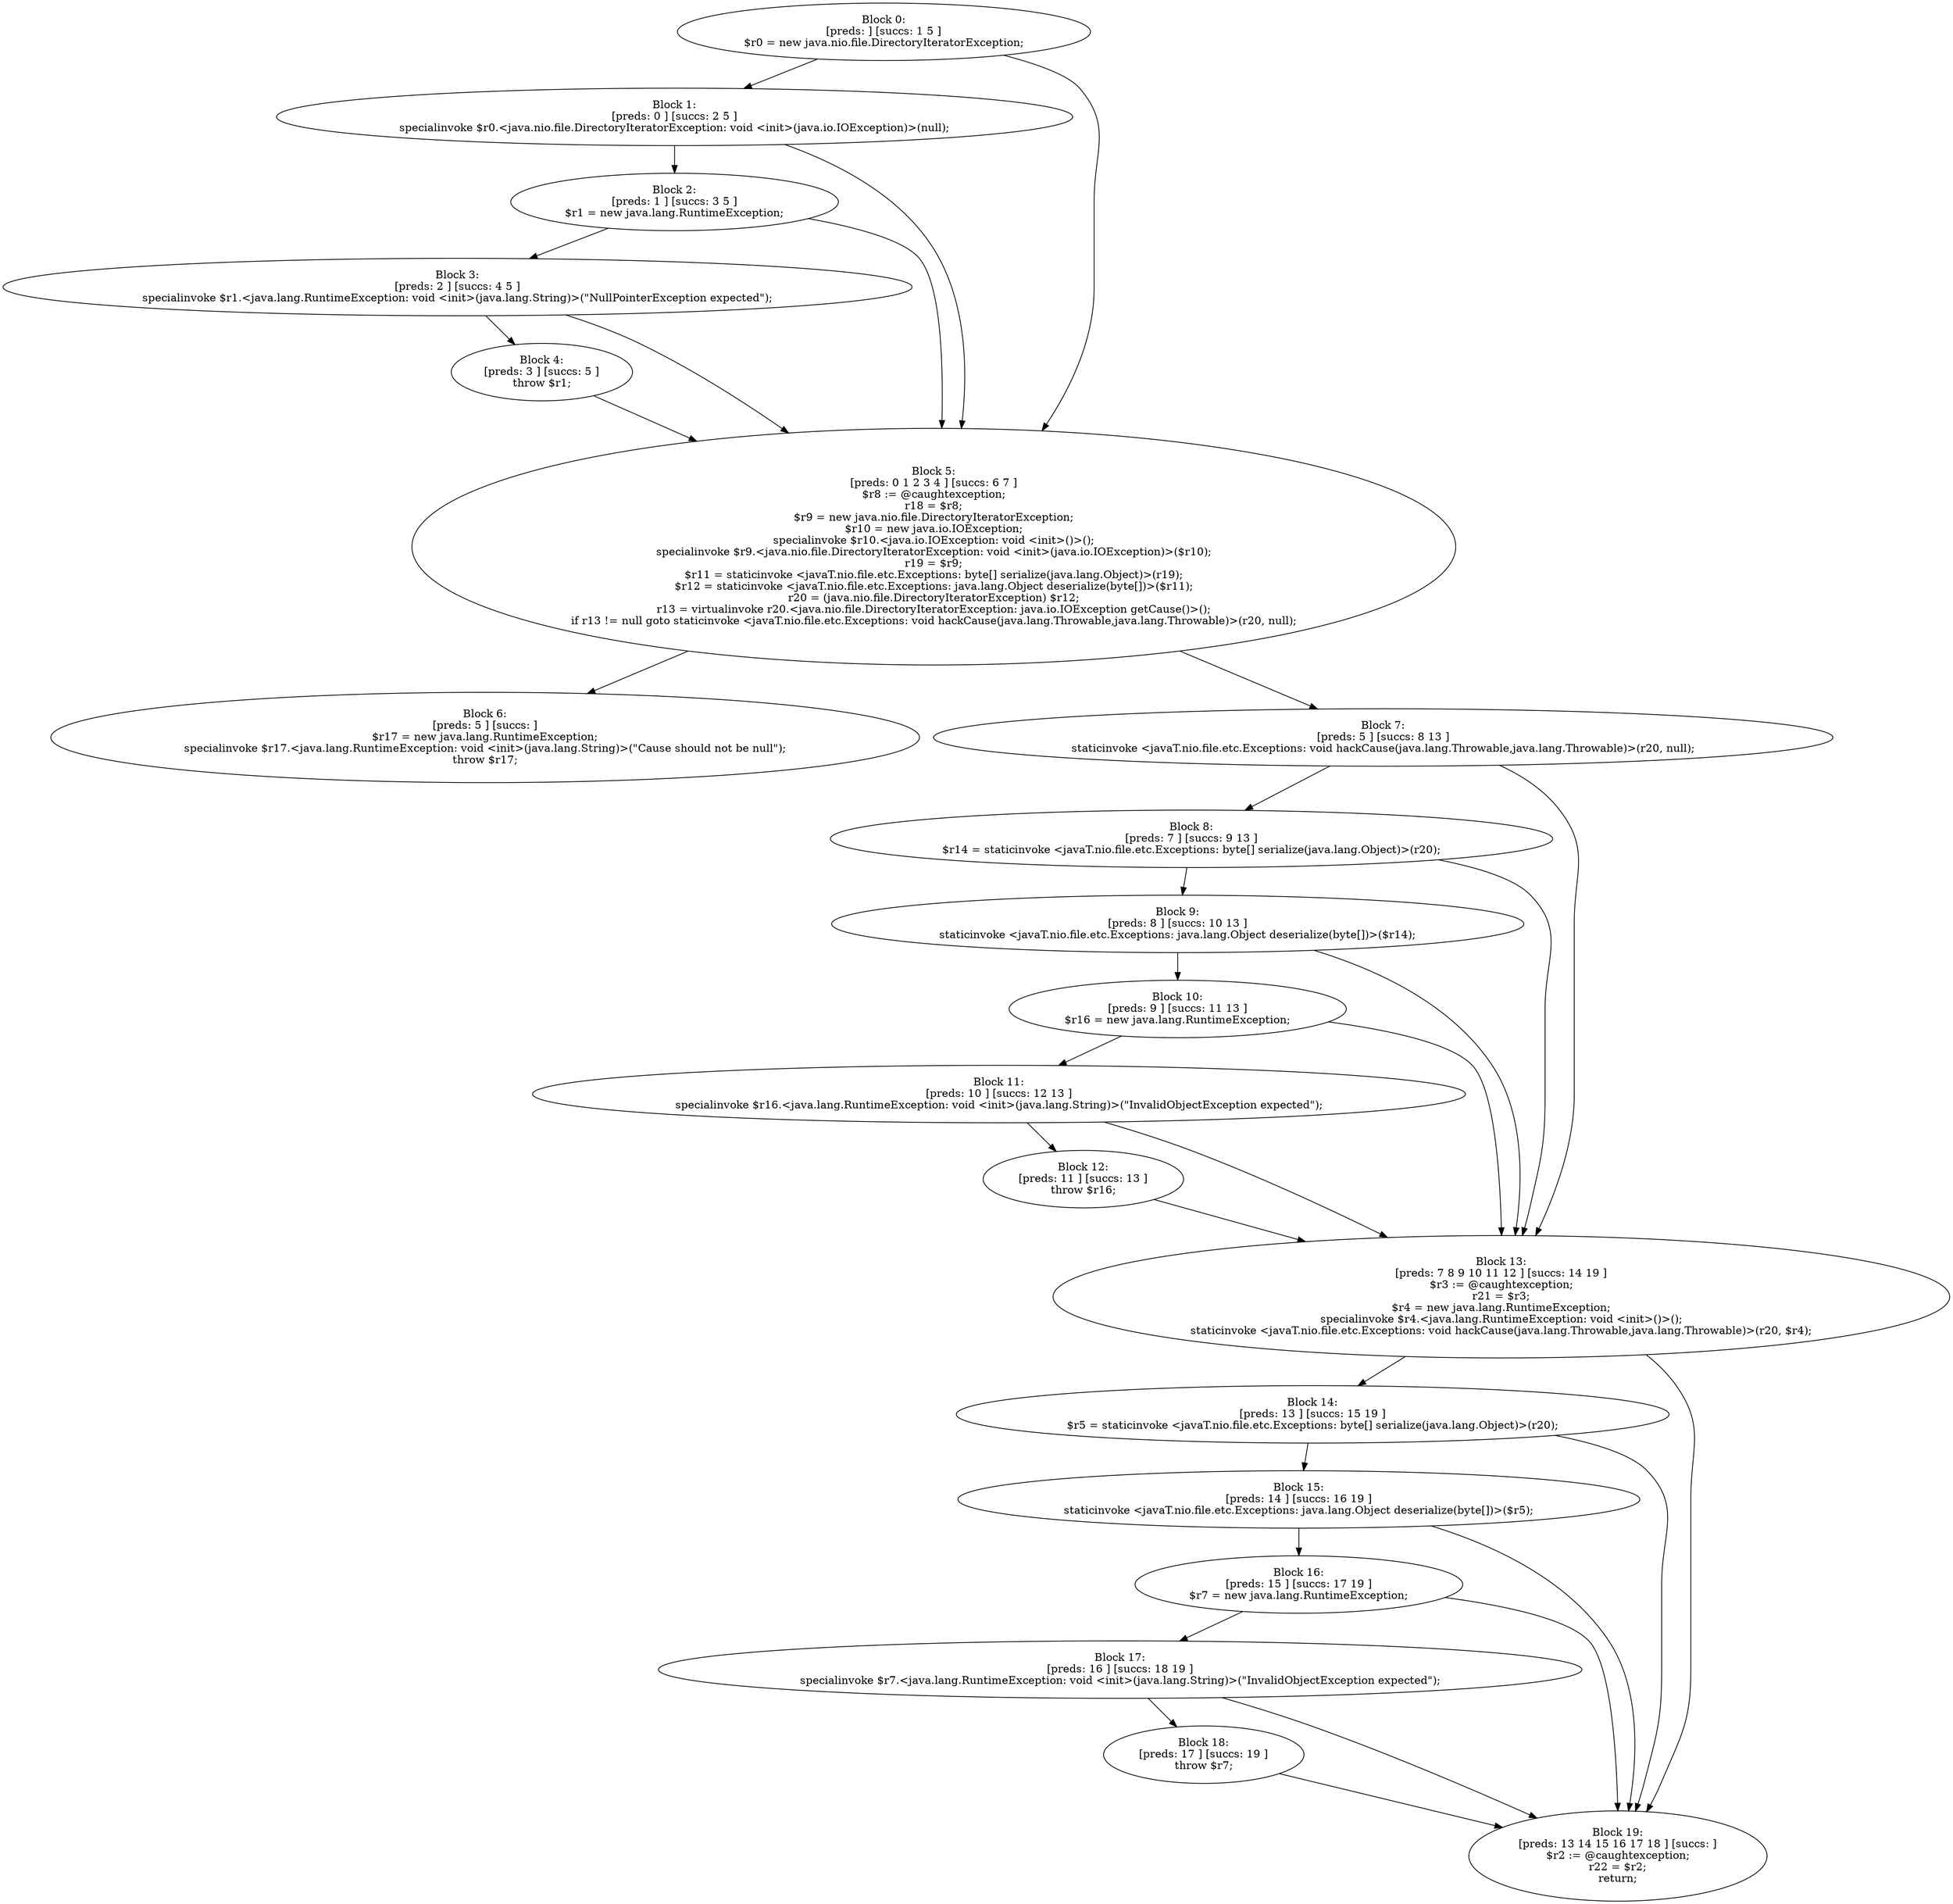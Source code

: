 digraph "unitGraph" {
    "Block 0:
[preds: ] [succs: 1 5 ]
$r0 = new java.nio.file.DirectoryIteratorException;
"
    "Block 1:
[preds: 0 ] [succs: 2 5 ]
specialinvoke $r0.<java.nio.file.DirectoryIteratorException: void <init>(java.io.IOException)>(null);
"
    "Block 2:
[preds: 1 ] [succs: 3 5 ]
$r1 = new java.lang.RuntimeException;
"
    "Block 3:
[preds: 2 ] [succs: 4 5 ]
specialinvoke $r1.<java.lang.RuntimeException: void <init>(java.lang.String)>(\"NullPointerException expected\");
"
    "Block 4:
[preds: 3 ] [succs: 5 ]
throw $r1;
"
    "Block 5:
[preds: 0 1 2 3 4 ] [succs: 6 7 ]
$r8 := @caughtexception;
r18 = $r8;
$r9 = new java.nio.file.DirectoryIteratorException;
$r10 = new java.io.IOException;
specialinvoke $r10.<java.io.IOException: void <init>()>();
specialinvoke $r9.<java.nio.file.DirectoryIteratorException: void <init>(java.io.IOException)>($r10);
r19 = $r9;
$r11 = staticinvoke <javaT.nio.file.etc.Exceptions: byte[] serialize(java.lang.Object)>(r19);
$r12 = staticinvoke <javaT.nio.file.etc.Exceptions: java.lang.Object deserialize(byte[])>($r11);
r20 = (java.nio.file.DirectoryIteratorException) $r12;
r13 = virtualinvoke r20.<java.nio.file.DirectoryIteratorException: java.io.IOException getCause()>();
if r13 != null goto staticinvoke <javaT.nio.file.etc.Exceptions: void hackCause(java.lang.Throwable,java.lang.Throwable)>(r20, null);
"
    "Block 6:
[preds: 5 ] [succs: ]
$r17 = new java.lang.RuntimeException;
specialinvoke $r17.<java.lang.RuntimeException: void <init>(java.lang.String)>(\"Cause should not be null\");
throw $r17;
"
    "Block 7:
[preds: 5 ] [succs: 8 13 ]
staticinvoke <javaT.nio.file.etc.Exceptions: void hackCause(java.lang.Throwable,java.lang.Throwable)>(r20, null);
"
    "Block 8:
[preds: 7 ] [succs: 9 13 ]
$r14 = staticinvoke <javaT.nio.file.etc.Exceptions: byte[] serialize(java.lang.Object)>(r20);
"
    "Block 9:
[preds: 8 ] [succs: 10 13 ]
staticinvoke <javaT.nio.file.etc.Exceptions: java.lang.Object deserialize(byte[])>($r14);
"
    "Block 10:
[preds: 9 ] [succs: 11 13 ]
$r16 = new java.lang.RuntimeException;
"
    "Block 11:
[preds: 10 ] [succs: 12 13 ]
specialinvoke $r16.<java.lang.RuntimeException: void <init>(java.lang.String)>(\"InvalidObjectException expected\");
"
    "Block 12:
[preds: 11 ] [succs: 13 ]
throw $r16;
"
    "Block 13:
[preds: 7 8 9 10 11 12 ] [succs: 14 19 ]
$r3 := @caughtexception;
r21 = $r3;
$r4 = new java.lang.RuntimeException;
specialinvoke $r4.<java.lang.RuntimeException: void <init>()>();
staticinvoke <javaT.nio.file.etc.Exceptions: void hackCause(java.lang.Throwable,java.lang.Throwable)>(r20, $r4);
"
    "Block 14:
[preds: 13 ] [succs: 15 19 ]
$r5 = staticinvoke <javaT.nio.file.etc.Exceptions: byte[] serialize(java.lang.Object)>(r20);
"
    "Block 15:
[preds: 14 ] [succs: 16 19 ]
staticinvoke <javaT.nio.file.etc.Exceptions: java.lang.Object deserialize(byte[])>($r5);
"
    "Block 16:
[preds: 15 ] [succs: 17 19 ]
$r7 = new java.lang.RuntimeException;
"
    "Block 17:
[preds: 16 ] [succs: 18 19 ]
specialinvoke $r7.<java.lang.RuntimeException: void <init>(java.lang.String)>(\"InvalidObjectException expected\");
"
    "Block 18:
[preds: 17 ] [succs: 19 ]
throw $r7;
"
    "Block 19:
[preds: 13 14 15 16 17 18 ] [succs: ]
$r2 := @caughtexception;
r22 = $r2;
return;
"
    "Block 0:
[preds: ] [succs: 1 5 ]
$r0 = new java.nio.file.DirectoryIteratorException;
"->"Block 1:
[preds: 0 ] [succs: 2 5 ]
specialinvoke $r0.<java.nio.file.DirectoryIteratorException: void <init>(java.io.IOException)>(null);
";
    "Block 0:
[preds: ] [succs: 1 5 ]
$r0 = new java.nio.file.DirectoryIteratorException;
"->"Block 5:
[preds: 0 1 2 3 4 ] [succs: 6 7 ]
$r8 := @caughtexception;
r18 = $r8;
$r9 = new java.nio.file.DirectoryIteratorException;
$r10 = new java.io.IOException;
specialinvoke $r10.<java.io.IOException: void <init>()>();
specialinvoke $r9.<java.nio.file.DirectoryIteratorException: void <init>(java.io.IOException)>($r10);
r19 = $r9;
$r11 = staticinvoke <javaT.nio.file.etc.Exceptions: byte[] serialize(java.lang.Object)>(r19);
$r12 = staticinvoke <javaT.nio.file.etc.Exceptions: java.lang.Object deserialize(byte[])>($r11);
r20 = (java.nio.file.DirectoryIteratorException) $r12;
r13 = virtualinvoke r20.<java.nio.file.DirectoryIteratorException: java.io.IOException getCause()>();
if r13 != null goto staticinvoke <javaT.nio.file.etc.Exceptions: void hackCause(java.lang.Throwable,java.lang.Throwable)>(r20, null);
";
    "Block 1:
[preds: 0 ] [succs: 2 5 ]
specialinvoke $r0.<java.nio.file.DirectoryIteratorException: void <init>(java.io.IOException)>(null);
"->"Block 2:
[preds: 1 ] [succs: 3 5 ]
$r1 = new java.lang.RuntimeException;
";
    "Block 1:
[preds: 0 ] [succs: 2 5 ]
specialinvoke $r0.<java.nio.file.DirectoryIteratorException: void <init>(java.io.IOException)>(null);
"->"Block 5:
[preds: 0 1 2 3 4 ] [succs: 6 7 ]
$r8 := @caughtexception;
r18 = $r8;
$r9 = new java.nio.file.DirectoryIteratorException;
$r10 = new java.io.IOException;
specialinvoke $r10.<java.io.IOException: void <init>()>();
specialinvoke $r9.<java.nio.file.DirectoryIteratorException: void <init>(java.io.IOException)>($r10);
r19 = $r9;
$r11 = staticinvoke <javaT.nio.file.etc.Exceptions: byte[] serialize(java.lang.Object)>(r19);
$r12 = staticinvoke <javaT.nio.file.etc.Exceptions: java.lang.Object deserialize(byte[])>($r11);
r20 = (java.nio.file.DirectoryIteratorException) $r12;
r13 = virtualinvoke r20.<java.nio.file.DirectoryIteratorException: java.io.IOException getCause()>();
if r13 != null goto staticinvoke <javaT.nio.file.etc.Exceptions: void hackCause(java.lang.Throwable,java.lang.Throwable)>(r20, null);
";
    "Block 2:
[preds: 1 ] [succs: 3 5 ]
$r1 = new java.lang.RuntimeException;
"->"Block 3:
[preds: 2 ] [succs: 4 5 ]
specialinvoke $r1.<java.lang.RuntimeException: void <init>(java.lang.String)>(\"NullPointerException expected\");
";
    "Block 2:
[preds: 1 ] [succs: 3 5 ]
$r1 = new java.lang.RuntimeException;
"->"Block 5:
[preds: 0 1 2 3 4 ] [succs: 6 7 ]
$r8 := @caughtexception;
r18 = $r8;
$r9 = new java.nio.file.DirectoryIteratorException;
$r10 = new java.io.IOException;
specialinvoke $r10.<java.io.IOException: void <init>()>();
specialinvoke $r9.<java.nio.file.DirectoryIteratorException: void <init>(java.io.IOException)>($r10);
r19 = $r9;
$r11 = staticinvoke <javaT.nio.file.etc.Exceptions: byte[] serialize(java.lang.Object)>(r19);
$r12 = staticinvoke <javaT.nio.file.etc.Exceptions: java.lang.Object deserialize(byte[])>($r11);
r20 = (java.nio.file.DirectoryIteratorException) $r12;
r13 = virtualinvoke r20.<java.nio.file.DirectoryIteratorException: java.io.IOException getCause()>();
if r13 != null goto staticinvoke <javaT.nio.file.etc.Exceptions: void hackCause(java.lang.Throwable,java.lang.Throwable)>(r20, null);
";
    "Block 3:
[preds: 2 ] [succs: 4 5 ]
specialinvoke $r1.<java.lang.RuntimeException: void <init>(java.lang.String)>(\"NullPointerException expected\");
"->"Block 4:
[preds: 3 ] [succs: 5 ]
throw $r1;
";
    "Block 3:
[preds: 2 ] [succs: 4 5 ]
specialinvoke $r1.<java.lang.RuntimeException: void <init>(java.lang.String)>(\"NullPointerException expected\");
"->"Block 5:
[preds: 0 1 2 3 4 ] [succs: 6 7 ]
$r8 := @caughtexception;
r18 = $r8;
$r9 = new java.nio.file.DirectoryIteratorException;
$r10 = new java.io.IOException;
specialinvoke $r10.<java.io.IOException: void <init>()>();
specialinvoke $r9.<java.nio.file.DirectoryIteratorException: void <init>(java.io.IOException)>($r10);
r19 = $r9;
$r11 = staticinvoke <javaT.nio.file.etc.Exceptions: byte[] serialize(java.lang.Object)>(r19);
$r12 = staticinvoke <javaT.nio.file.etc.Exceptions: java.lang.Object deserialize(byte[])>($r11);
r20 = (java.nio.file.DirectoryIteratorException) $r12;
r13 = virtualinvoke r20.<java.nio.file.DirectoryIteratorException: java.io.IOException getCause()>();
if r13 != null goto staticinvoke <javaT.nio.file.etc.Exceptions: void hackCause(java.lang.Throwable,java.lang.Throwable)>(r20, null);
";
    "Block 4:
[preds: 3 ] [succs: 5 ]
throw $r1;
"->"Block 5:
[preds: 0 1 2 3 4 ] [succs: 6 7 ]
$r8 := @caughtexception;
r18 = $r8;
$r9 = new java.nio.file.DirectoryIteratorException;
$r10 = new java.io.IOException;
specialinvoke $r10.<java.io.IOException: void <init>()>();
specialinvoke $r9.<java.nio.file.DirectoryIteratorException: void <init>(java.io.IOException)>($r10);
r19 = $r9;
$r11 = staticinvoke <javaT.nio.file.etc.Exceptions: byte[] serialize(java.lang.Object)>(r19);
$r12 = staticinvoke <javaT.nio.file.etc.Exceptions: java.lang.Object deserialize(byte[])>($r11);
r20 = (java.nio.file.DirectoryIteratorException) $r12;
r13 = virtualinvoke r20.<java.nio.file.DirectoryIteratorException: java.io.IOException getCause()>();
if r13 != null goto staticinvoke <javaT.nio.file.etc.Exceptions: void hackCause(java.lang.Throwable,java.lang.Throwable)>(r20, null);
";
    "Block 5:
[preds: 0 1 2 3 4 ] [succs: 6 7 ]
$r8 := @caughtexception;
r18 = $r8;
$r9 = new java.nio.file.DirectoryIteratorException;
$r10 = new java.io.IOException;
specialinvoke $r10.<java.io.IOException: void <init>()>();
specialinvoke $r9.<java.nio.file.DirectoryIteratorException: void <init>(java.io.IOException)>($r10);
r19 = $r9;
$r11 = staticinvoke <javaT.nio.file.etc.Exceptions: byte[] serialize(java.lang.Object)>(r19);
$r12 = staticinvoke <javaT.nio.file.etc.Exceptions: java.lang.Object deserialize(byte[])>($r11);
r20 = (java.nio.file.DirectoryIteratorException) $r12;
r13 = virtualinvoke r20.<java.nio.file.DirectoryIteratorException: java.io.IOException getCause()>();
if r13 != null goto staticinvoke <javaT.nio.file.etc.Exceptions: void hackCause(java.lang.Throwable,java.lang.Throwable)>(r20, null);
"->"Block 6:
[preds: 5 ] [succs: ]
$r17 = new java.lang.RuntimeException;
specialinvoke $r17.<java.lang.RuntimeException: void <init>(java.lang.String)>(\"Cause should not be null\");
throw $r17;
";
    "Block 5:
[preds: 0 1 2 3 4 ] [succs: 6 7 ]
$r8 := @caughtexception;
r18 = $r8;
$r9 = new java.nio.file.DirectoryIteratorException;
$r10 = new java.io.IOException;
specialinvoke $r10.<java.io.IOException: void <init>()>();
specialinvoke $r9.<java.nio.file.DirectoryIteratorException: void <init>(java.io.IOException)>($r10);
r19 = $r9;
$r11 = staticinvoke <javaT.nio.file.etc.Exceptions: byte[] serialize(java.lang.Object)>(r19);
$r12 = staticinvoke <javaT.nio.file.etc.Exceptions: java.lang.Object deserialize(byte[])>($r11);
r20 = (java.nio.file.DirectoryIteratorException) $r12;
r13 = virtualinvoke r20.<java.nio.file.DirectoryIteratorException: java.io.IOException getCause()>();
if r13 != null goto staticinvoke <javaT.nio.file.etc.Exceptions: void hackCause(java.lang.Throwable,java.lang.Throwable)>(r20, null);
"->"Block 7:
[preds: 5 ] [succs: 8 13 ]
staticinvoke <javaT.nio.file.etc.Exceptions: void hackCause(java.lang.Throwable,java.lang.Throwable)>(r20, null);
";
    "Block 7:
[preds: 5 ] [succs: 8 13 ]
staticinvoke <javaT.nio.file.etc.Exceptions: void hackCause(java.lang.Throwable,java.lang.Throwable)>(r20, null);
"->"Block 8:
[preds: 7 ] [succs: 9 13 ]
$r14 = staticinvoke <javaT.nio.file.etc.Exceptions: byte[] serialize(java.lang.Object)>(r20);
";
    "Block 7:
[preds: 5 ] [succs: 8 13 ]
staticinvoke <javaT.nio.file.etc.Exceptions: void hackCause(java.lang.Throwable,java.lang.Throwable)>(r20, null);
"->"Block 13:
[preds: 7 8 9 10 11 12 ] [succs: 14 19 ]
$r3 := @caughtexception;
r21 = $r3;
$r4 = new java.lang.RuntimeException;
specialinvoke $r4.<java.lang.RuntimeException: void <init>()>();
staticinvoke <javaT.nio.file.etc.Exceptions: void hackCause(java.lang.Throwable,java.lang.Throwable)>(r20, $r4);
";
    "Block 8:
[preds: 7 ] [succs: 9 13 ]
$r14 = staticinvoke <javaT.nio.file.etc.Exceptions: byte[] serialize(java.lang.Object)>(r20);
"->"Block 9:
[preds: 8 ] [succs: 10 13 ]
staticinvoke <javaT.nio.file.etc.Exceptions: java.lang.Object deserialize(byte[])>($r14);
";
    "Block 8:
[preds: 7 ] [succs: 9 13 ]
$r14 = staticinvoke <javaT.nio.file.etc.Exceptions: byte[] serialize(java.lang.Object)>(r20);
"->"Block 13:
[preds: 7 8 9 10 11 12 ] [succs: 14 19 ]
$r3 := @caughtexception;
r21 = $r3;
$r4 = new java.lang.RuntimeException;
specialinvoke $r4.<java.lang.RuntimeException: void <init>()>();
staticinvoke <javaT.nio.file.etc.Exceptions: void hackCause(java.lang.Throwable,java.lang.Throwable)>(r20, $r4);
";
    "Block 9:
[preds: 8 ] [succs: 10 13 ]
staticinvoke <javaT.nio.file.etc.Exceptions: java.lang.Object deserialize(byte[])>($r14);
"->"Block 10:
[preds: 9 ] [succs: 11 13 ]
$r16 = new java.lang.RuntimeException;
";
    "Block 9:
[preds: 8 ] [succs: 10 13 ]
staticinvoke <javaT.nio.file.etc.Exceptions: java.lang.Object deserialize(byte[])>($r14);
"->"Block 13:
[preds: 7 8 9 10 11 12 ] [succs: 14 19 ]
$r3 := @caughtexception;
r21 = $r3;
$r4 = new java.lang.RuntimeException;
specialinvoke $r4.<java.lang.RuntimeException: void <init>()>();
staticinvoke <javaT.nio.file.etc.Exceptions: void hackCause(java.lang.Throwable,java.lang.Throwable)>(r20, $r4);
";
    "Block 10:
[preds: 9 ] [succs: 11 13 ]
$r16 = new java.lang.RuntimeException;
"->"Block 11:
[preds: 10 ] [succs: 12 13 ]
specialinvoke $r16.<java.lang.RuntimeException: void <init>(java.lang.String)>(\"InvalidObjectException expected\");
";
    "Block 10:
[preds: 9 ] [succs: 11 13 ]
$r16 = new java.lang.RuntimeException;
"->"Block 13:
[preds: 7 8 9 10 11 12 ] [succs: 14 19 ]
$r3 := @caughtexception;
r21 = $r3;
$r4 = new java.lang.RuntimeException;
specialinvoke $r4.<java.lang.RuntimeException: void <init>()>();
staticinvoke <javaT.nio.file.etc.Exceptions: void hackCause(java.lang.Throwable,java.lang.Throwable)>(r20, $r4);
";
    "Block 11:
[preds: 10 ] [succs: 12 13 ]
specialinvoke $r16.<java.lang.RuntimeException: void <init>(java.lang.String)>(\"InvalidObjectException expected\");
"->"Block 12:
[preds: 11 ] [succs: 13 ]
throw $r16;
";
    "Block 11:
[preds: 10 ] [succs: 12 13 ]
specialinvoke $r16.<java.lang.RuntimeException: void <init>(java.lang.String)>(\"InvalidObjectException expected\");
"->"Block 13:
[preds: 7 8 9 10 11 12 ] [succs: 14 19 ]
$r3 := @caughtexception;
r21 = $r3;
$r4 = new java.lang.RuntimeException;
specialinvoke $r4.<java.lang.RuntimeException: void <init>()>();
staticinvoke <javaT.nio.file.etc.Exceptions: void hackCause(java.lang.Throwable,java.lang.Throwable)>(r20, $r4);
";
    "Block 12:
[preds: 11 ] [succs: 13 ]
throw $r16;
"->"Block 13:
[preds: 7 8 9 10 11 12 ] [succs: 14 19 ]
$r3 := @caughtexception;
r21 = $r3;
$r4 = new java.lang.RuntimeException;
specialinvoke $r4.<java.lang.RuntimeException: void <init>()>();
staticinvoke <javaT.nio.file.etc.Exceptions: void hackCause(java.lang.Throwable,java.lang.Throwable)>(r20, $r4);
";
    "Block 13:
[preds: 7 8 9 10 11 12 ] [succs: 14 19 ]
$r3 := @caughtexception;
r21 = $r3;
$r4 = new java.lang.RuntimeException;
specialinvoke $r4.<java.lang.RuntimeException: void <init>()>();
staticinvoke <javaT.nio.file.etc.Exceptions: void hackCause(java.lang.Throwable,java.lang.Throwable)>(r20, $r4);
"->"Block 14:
[preds: 13 ] [succs: 15 19 ]
$r5 = staticinvoke <javaT.nio.file.etc.Exceptions: byte[] serialize(java.lang.Object)>(r20);
";
    "Block 13:
[preds: 7 8 9 10 11 12 ] [succs: 14 19 ]
$r3 := @caughtexception;
r21 = $r3;
$r4 = new java.lang.RuntimeException;
specialinvoke $r4.<java.lang.RuntimeException: void <init>()>();
staticinvoke <javaT.nio.file.etc.Exceptions: void hackCause(java.lang.Throwable,java.lang.Throwable)>(r20, $r4);
"->"Block 19:
[preds: 13 14 15 16 17 18 ] [succs: ]
$r2 := @caughtexception;
r22 = $r2;
return;
";
    "Block 14:
[preds: 13 ] [succs: 15 19 ]
$r5 = staticinvoke <javaT.nio.file.etc.Exceptions: byte[] serialize(java.lang.Object)>(r20);
"->"Block 15:
[preds: 14 ] [succs: 16 19 ]
staticinvoke <javaT.nio.file.etc.Exceptions: java.lang.Object deserialize(byte[])>($r5);
";
    "Block 14:
[preds: 13 ] [succs: 15 19 ]
$r5 = staticinvoke <javaT.nio.file.etc.Exceptions: byte[] serialize(java.lang.Object)>(r20);
"->"Block 19:
[preds: 13 14 15 16 17 18 ] [succs: ]
$r2 := @caughtexception;
r22 = $r2;
return;
";
    "Block 15:
[preds: 14 ] [succs: 16 19 ]
staticinvoke <javaT.nio.file.etc.Exceptions: java.lang.Object deserialize(byte[])>($r5);
"->"Block 16:
[preds: 15 ] [succs: 17 19 ]
$r7 = new java.lang.RuntimeException;
";
    "Block 15:
[preds: 14 ] [succs: 16 19 ]
staticinvoke <javaT.nio.file.etc.Exceptions: java.lang.Object deserialize(byte[])>($r5);
"->"Block 19:
[preds: 13 14 15 16 17 18 ] [succs: ]
$r2 := @caughtexception;
r22 = $r2;
return;
";
    "Block 16:
[preds: 15 ] [succs: 17 19 ]
$r7 = new java.lang.RuntimeException;
"->"Block 17:
[preds: 16 ] [succs: 18 19 ]
specialinvoke $r7.<java.lang.RuntimeException: void <init>(java.lang.String)>(\"InvalidObjectException expected\");
";
    "Block 16:
[preds: 15 ] [succs: 17 19 ]
$r7 = new java.lang.RuntimeException;
"->"Block 19:
[preds: 13 14 15 16 17 18 ] [succs: ]
$r2 := @caughtexception;
r22 = $r2;
return;
";
    "Block 17:
[preds: 16 ] [succs: 18 19 ]
specialinvoke $r7.<java.lang.RuntimeException: void <init>(java.lang.String)>(\"InvalidObjectException expected\");
"->"Block 18:
[preds: 17 ] [succs: 19 ]
throw $r7;
";
    "Block 17:
[preds: 16 ] [succs: 18 19 ]
specialinvoke $r7.<java.lang.RuntimeException: void <init>(java.lang.String)>(\"InvalidObjectException expected\");
"->"Block 19:
[preds: 13 14 15 16 17 18 ] [succs: ]
$r2 := @caughtexception;
r22 = $r2;
return;
";
    "Block 18:
[preds: 17 ] [succs: 19 ]
throw $r7;
"->"Block 19:
[preds: 13 14 15 16 17 18 ] [succs: ]
$r2 := @caughtexception;
r22 = $r2;
return;
";
}
